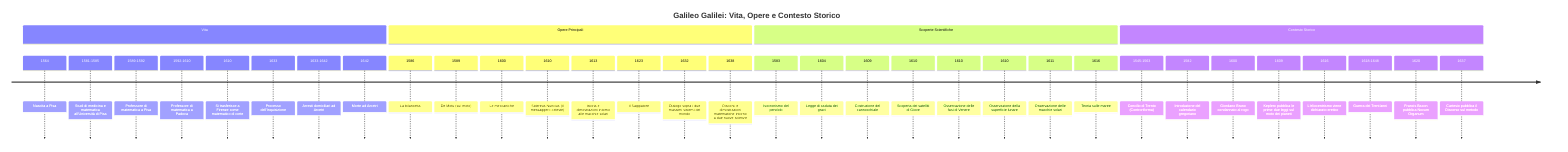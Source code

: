 timeline
    title Galileo Galilei: Vita, Opere e Contesto Storico
    section Vita
        1564 : Nascita a Pisa
        1581-1585 : Studi di medicina e matematica all'Università di Pisa
        1589-1592 : Professore di matematica a Pisa
        1592-1610 : Professore di matematica a Padova
        1610 : Si trasferisce a Firenze come matematico di corte
        1633 : Processo dell'Inquisizione
        1633-1642 : Arresti domiciliari ad Arcetri
        1642 : Morte ad Arcetri

    section Opere Principali
        1586 : La bilancetta
        1589 : De Motu (sul moto)
        1600 : Le meccaniche
        1610 : Sidereus Nuncius (Il messaggero celeste)
        1613 : Istoria e dimostrazioni intorno alle macchie solari
        1623 : Il Saggiatore
        1632 : Dialogo sopra i due massimi sistemi del mondo
        1638 : Discorsi e dimostrazioni matematiche intorno a due nuove scienze

    section Scoperte Scientifiche
        1583 : Isocronismo del pendolo
        1604 : Legge di caduta dei gravi
        1609 : Costruzione del cannocchiale
        1610 : Scoperta dei satelliti di Giove
        1610 : Osservazione delle fasi di Venere
        1610 : Osservazione della superficie lunare
        1611 : Osservazione delle macchie solari
        1616 : Teoria sulle maree

    section Contesto Storico
        1545-1563 : Concilio di Trento (Controriforma)
        1582 : Introduzione del calendario gregoriano
        1600 : Giordano Bruno condannato al rogo
        1609 : Keplero pubblica le prime due leggi sul moto dei pianeti
        1616 : L'eliocentrismo viene dichiarato eretico
        1618-1648 : Guerra dei Trent'anni
        1620 : Francis Bacon pubblica Novum Organum
        1637 : Cartesio pubblica il Discorso sul metodo